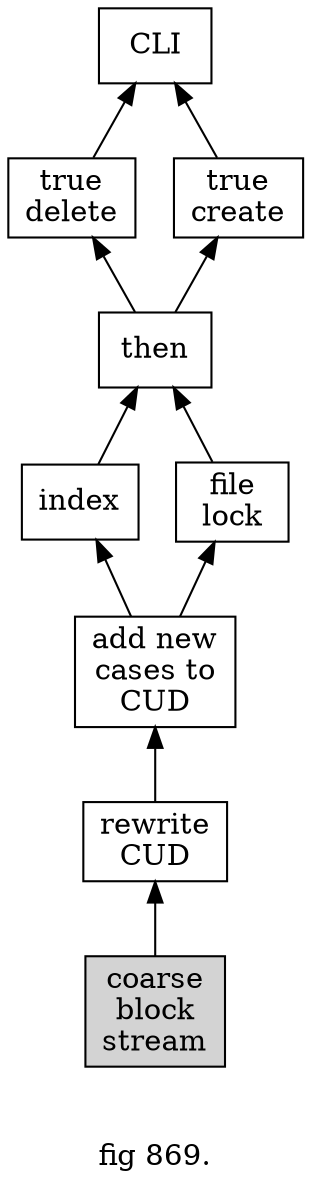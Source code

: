 digraph g {
rankdir=BT
node[shape=rect]

833->944
722->944
944[label="CLI"]
611->833
833[label="true\ndelete"]
611->722
722[label="true\ncreate"]
500->611
611[label="then"]
389->611
389[label="F"]
278->500
500[label="index"]
278->389
389[label="file\nlock"]
167->278
278[label="add new\ncases to\nCUD"]
056->167
167[label="rewrite\nCUD"]
056[label="coarse\nblock\nstream" style=filled]


label="

fig 869."
}
/*
#born.
*/
